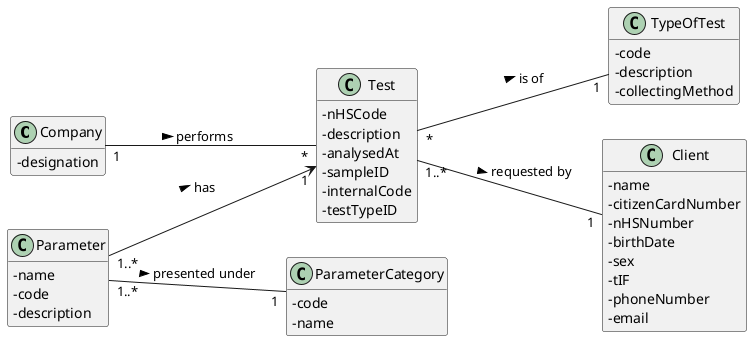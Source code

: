 @startuml
hide methods
left to right direction
skinparam classAttributeIconSize 0

class Company {
  -designation
}

class Test {
  - nHSCode
  - description
  - analysedAt
  - sampleID
  - internalCode
  - testTypeID
}

class TypeOfTest {
  - code
  -description
  -collectingMethod
}


class Client {
  - name
  - citizenCardNumber
  - nHSNumber
  - birthDate
  - sex
  - tIF
  - phoneNumber
  - email
}

class Parameter {
-name
- code
- description
}

class ParameterCategory {
-code
-name
}


Company "1" -- "*" Test : performs >
Test "*" -- "1" TypeOfTest: is of >
Test "1..*" -- "1" Client: requested by >
Parameter "1..*" -- "1" ParameterCategory: presented under >
Parameter "1..*" --> "1" Test : has >


@enduml